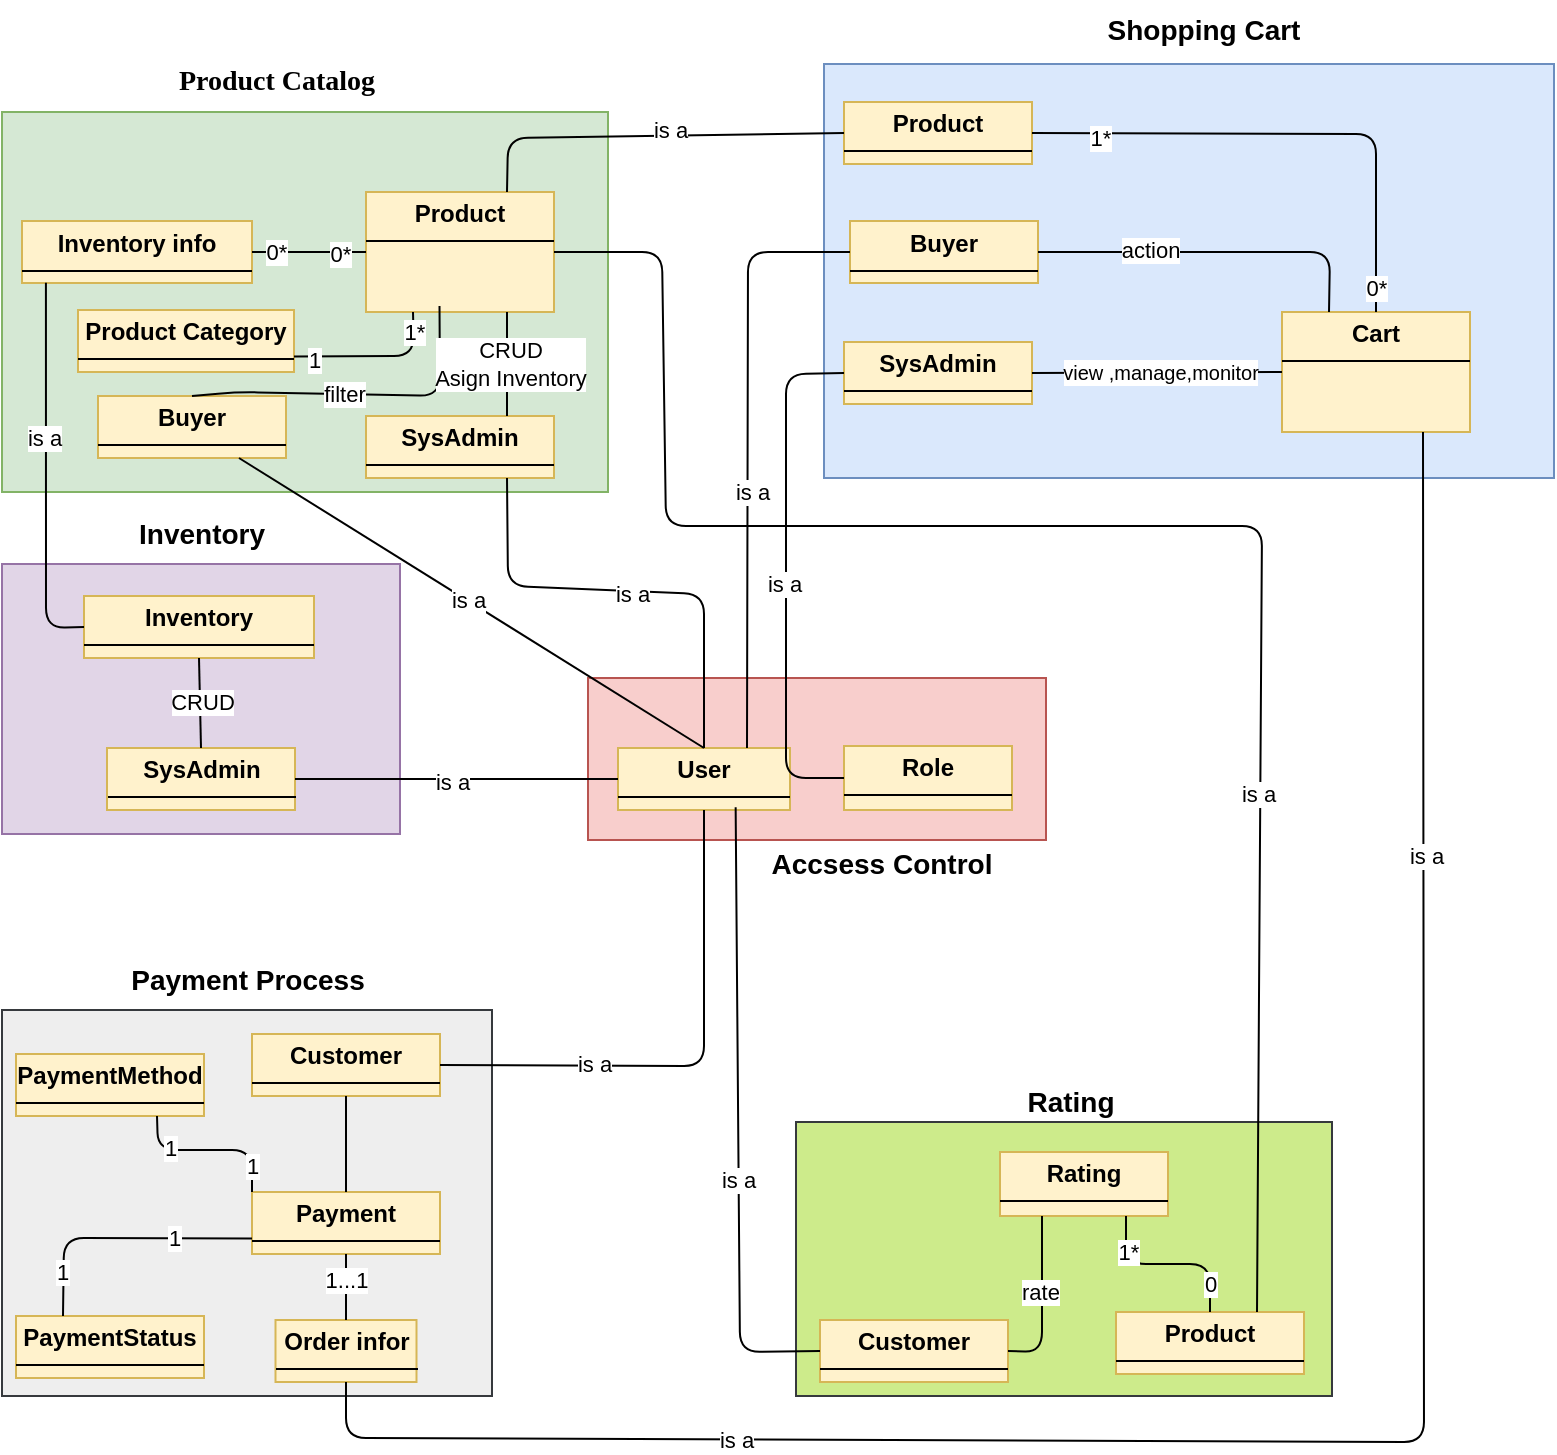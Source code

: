 <mxfile version="28.2.5">
  <diagram name="Trang-1" id="FinhoUhP1nFKES9kYcQB">
    <mxGraphModel dx="1489" dy="803" grid="0" gridSize="10" guides="1" tooltips="1" connect="1" arrows="1" fold="1" page="1" pageScale="1" pageWidth="827" pageHeight="1169" math="0" shadow="0">
      <root>
        <mxCell id="0" />
        <mxCell id="1" parent="0" />
        <mxCell id="9xiu-EvhAOUD5Uv4MfT2-1" value="" style="shape=partialRectangle;whiteSpace=wrap;html=1;bottom=0;right=0;fillColor=none;direction=south;" vertex="1" parent="1">
          <mxGeometry x="446" y="246" width="60" height="120" as="geometry" />
        </mxCell>
        <mxCell id="9xiu-EvhAOUD5Uv4MfT2-2" value="" style="rounded=0;whiteSpace=wrap;html=1;fillColor=#d5e8d4;strokeColor=#82b366;" vertex="1" parent="1">
          <mxGeometry x="300" y="236" width="303" height="190" as="geometry" />
        </mxCell>
        <mxCell id="9xiu-EvhAOUD5Uv4MfT2-3" value="&lt;p style=&quot;margin: 4px 0px 0px; text-align: center;&quot;&gt;&lt;b style=&quot;&quot;&gt;Product&lt;/b&gt;&lt;/p&gt;&lt;hr size=&quot;1&quot; style=&quot;border-style:solid;&quot;&gt;&lt;p style=&quot;margin:0px;margin-left:8px;&quot;&gt;&lt;br&gt;&lt;/p&gt;" style="verticalAlign=top;align=left;overflow=fill;html=1;whiteSpace=wrap;fillColor=#fff2cc;strokeColor=#d6b656;" vertex="1" parent="1">
          <mxGeometry x="482" y="276" width="94" height="60" as="geometry" />
        </mxCell>
        <mxCell id="9xiu-EvhAOUD5Uv4MfT2-10" value="" style="rounded=0;whiteSpace=wrap;html=1;fillColor=#dae8fc;strokeColor=#6c8ebf;" vertex="1" parent="1">
          <mxGeometry x="711" y="212" width="365" height="207" as="geometry" />
        </mxCell>
        <mxCell id="9xiu-EvhAOUD5Uv4MfT2-11" value="&lt;span id=&quot;docs-internal-guid-caf21a8d-7fff-bb1c-4ec3-5bf2409af63d&quot;&gt;&lt;span style=&quot;font-family: &amp;quot;Times New Roman&amp;quot;, serif; background-color: transparent; font-variant-numeric: normal; font-variant-east-asian: normal; font-variant-alternates: normal; font-variant-position: normal; font-variant-emoji: normal; vertical-align: baseline; white-space-collapse: preserve;&quot;&gt;&lt;b style=&quot;&quot;&gt;&lt;font style=&quot;font-size: 14px;&quot;&gt;Product Catalog&lt;/font&gt;&lt;/b&gt;&lt;/span&gt;&lt;/span&gt;" style="text;html=1;align=center;verticalAlign=middle;whiteSpace=wrap;rounded=0;" vertex="1" parent="1">
          <mxGeometry x="376" y="206" width="123" height="30" as="geometry" />
        </mxCell>
        <mxCell id="9xiu-EvhAOUD5Uv4MfT2-12" value="&lt;b&gt;&lt;font style=&quot;font-size: 14px;&quot;&gt;Shopping Cart&lt;/font&gt;&lt;/b&gt;" style="text;html=1;align=center;verticalAlign=middle;whiteSpace=wrap;rounded=0;" vertex="1" parent="1">
          <mxGeometry x="799" y="180" width="204" height="30" as="geometry" />
        </mxCell>
        <mxCell id="9xiu-EvhAOUD5Uv4MfT2-13" value="&lt;p style=&quot;margin: 4px 0px 0px; text-align: center;&quot;&gt;&lt;b&gt;Cart&lt;/b&gt;&lt;/p&gt;&lt;hr size=&quot;1&quot; style=&quot;border-style:solid;&quot;&gt;&lt;p style=&quot;margin:0px;margin-left:8px;&quot;&gt;&lt;br&gt;&lt;/p&gt;" style="verticalAlign=top;align=left;overflow=fill;html=1;whiteSpace=wrap;fillColor=#fff2cc;strokeColor=#d6b656;" vertex="1" parent="1">
          <mxGeometry x="940" y="336" width="94" height="60" as="geometry" />
        </mxCell>
        <mxCell id="9xiu-EvhAOUD5Uv4MfT2-14" value="" style="rounded=0;whiteSpace=wrap;html=1;fillColor=#f8cecc;strokeColor=#b85450;" vertex="1" parent="1">
          <mxGeometry x="593" y="519" width="229" height="81" as="geometry" />
        </mxCell>
        <mxCell id="9xiu-EvhAOUD5Uv4MfT2-15" value="&lt;p style=&quot;margin: 4px 0px 0px; text-align: center;&quot;&gt;&lt;b&gt;Buyer&lt;/b&gt;&lt;/p&gt;&lt;hr size=&quot;1&quot; style=&quot;border-style:solid;&quot;&gt;&lt;p style=&quot;margin:0px;margin-left:8px;&quot;&gt;&lt;br&gt;&lt;/p&gt;" style="verticalAlign=top;align=left;overflow=fill;html=1;whiteSpace=wrap;fillColor=#fff2cc;strokeColor=#d6b656;" vertex="1" parent="1">
          <mxGeometry x="724" y="290.5" width="94" height="31" as="geometry" />
        </mxCell>
        <mxCell id="9xiu-EvhAOUD5Uv4MfT2-16" value="&lt;p style=&quot;margin: 4px 0px 0px; text-align: center;&quot;&gt;&lt;b&gt;Product&lt;/b&gt;&lt;/p&gt;&lt;hr size=&quot;1&quot; style=&quot;border-style:solid;&quot;&gt;&lt;p style=&quot;margin:0px;margin-left:8px;&quot;&gt;&lt;br&gt;&lt;/p&gt;" style="verticalAlign=top;align=left;overflow=fill;html=1;whiteSpace=wrap;fillColor=#fff2cc;strokeColor=#d6b656;" vertex="1" parent="1">
          <mxGeometry x="721" y="231" width="94" height="31" as="geometry" />
        </mxCell>
        <mxCell id="9xiu-EvhAOUD5Uv4MfT2-17" value="&lt;p style=&quot;margin: 4px 0px 0px; text-align: center;&quot;&gt;&lt;b&gt;User&lt;/b&gt;&lt;/p&gt;&lt;hr size=&quot;1&quot; style=&quot;border-style:solid;&quot;&gt;&lt;p style=&quot;margin:0px;margin-left:8px;&quot;&gt;&lt;br&gt;&lt;/p&gt;" style="verticalAlign=top;align=left;overflow=fill;html=1;whiteSpace=wrap;fillColor=#fff2cc;strokeColor=#d6b656;" vertex="1" parent="1">
          <mxGeometry x="608" y="554" width="86" height="31" as="geometry" />
        </mxCell>
        <mxCell id="9xiu-EvhAOUD5Uv4MfT2-18" value="" style="endArrow=none;html=1;rounded=1;exitX=0.75;exitY=0;exitDx=0;exitDy=0;curved=0;entryX=0;entryY=0.5;entryDx=0;entryDy=0;" edge="1" parent="1" source="9xiu-EvhAOUD5Uv4MfT2-17" target="9xiu-EvhAOUD5Uv4MfT2-15">
          <mxGeometry width="50" height="50" relative="1" as="geometry">
            <mxPoint x="668" y="485" as="sourcePoint" />
            <mxPoint x="718" y="435" as="targetPoint" />
            <Array as="points">
              <mxPoint x="673" y="306" />
            </Array>
          </mxGeometry>
        </mxCell>
        <mxCell id="9xiu-EvhAOUD5Uv4MfT2-19" value="is a" style="edgeLabel;html=1;align=center;verticalAlign=middle;resizable=0;points=[];" connectable="0" vertex="1" parent="9xiu-EvhAOUD5Uv4MfT2-18">
          <mxGeometry x="-0.141" y="-2" relative="1" as="geometry">
            <mxPoint as="offset" />
          </mxGeometry>
        </mxCell>
        <mxCell id="9xiu-EvhAOUD5Uv4MfT2-20" value="&lt;p style=&quot;margin: 4px 0px 0px; text-align: center;&quot;&gt;&lt;b&gt;Role&lt;/b&gt;&lt;/p&gt;&lt;hr size=&quot;1&quot; style=&quot;border-style:solid;&quot;&gt;&lt;p style=&quot;margin:0px;margin-left:8px;&quot;&gt;&lt;br&gt;&lt;/p&gt;" style="verticalAlign=top;align=left;overflow=fill;html=1;whiteSpace=wrap;fillColor=#fff2cc;strokeColor=#d6b656;" vertex="1" parent="1">
          <mxGeometry x="721" y="553" width="84" height="32" as="geometry" />
        </mxCell>
        <mxCell id="9xiu-EvhAOUD5Uv4MfT2-21" value="" style="endArrow=none;html=1;rounded=1;entryX=0.25;entryY=0;entryDx=0;entryDy=0;exitX=1;exitY=0.5;exitDx=0;exitDy=0;curved=0;" edge="1" parent="1" source="9xiu-EvhAOUD5Uv4MfT2-15" target="9xiu-EvhAOUD5Uv4MfT2-13">
          <mxGeometry width="50" height="50" relative="1" as="geometry">
            <mxPoint x="668" y="485" as="sourcePoint" />
            <mxPoint x="718" y="435" as="targetPoint" />
            <Array as="points">
              <mxPoint x="964" y="306" />
            </Array>
          </mxGeometry>
        </mxCell>
        <mxCell id="9xiu-EvhAOUD5Uv4MfT2-22" value="action" style="edgeLabel;html=1;align=center;verticalAlign=middle;resizable=0;points=[];" connectable="0" vertex="1" parent="9xiu-EvhAOUD5Uv4MfT2-21">
          <mxGeometry x="-0.366" y="1" relative="1" as="geometry">
            <mxPoint as="offset" />
          </mxGeometry>
        </mxCell>
        <mxCell id="9xiu-EvhAOUD5Uv4MfT2-23" value="&lt;p style=&quot;margin: 4px 0px 0px; text-align: center;&quot;&gt;&lt;b&gt;SysAdmin&lt;/b&gt;&lt;/p&gt;&lt;hr size=&quot;1&quot; style=&quot;border-style:solid;&quot;&gt;&lt;p style=&quot;margin:0px;margin-left:8px;&quot;&gt;&lt;br&gt;&lt;/p&gt;" style="verticalAlign=top;align=left;overflow=fill;html=1;whiteSpace=wrap;fillColor=#fff2cc;strokeColor=#d6b656;" vertex="1" parent="1">
          <mxGeometry x="721" y="351" width="94" height="31" as="geometry" />
        </mxCell>
        <mxCell id="9xiu-EvhAOUD5Uv4MfT2-24" value="" style="endArrow=none;html=1;rounded=1;entryX=0;entryY=0.5;entryDx=0;entryDy=0;curved=0;" edge="1" parent="1" source="9xiu-EvhAOUD5Uv4MfT2-20" target="9xiu-EvhAOUD5Uv4MfT2-23">
          <mxGeometry width="50" height="50" relative="1" as="geometry">
            <mxPoint x="727" y="492" as="sourcePoint" />
            <mxPoint x="718" y="435" as="targetPoint" />
            <Array as="points">
              <mxPoint x="692" y="569" />
              <mxPoint x="692" y="367" />
            </Array>
          </mxGeometry>
        </mxCell>
        <mxCell id="9xiu-EvhAOUD5Uv4MfT2-25" value="is a" style="edgeLabel;html=1;align=center;verticalAlign=middle;resizable=0;points=[];" connectable="0" vertex="1" parent="9xiu-EvhAOUD5Uv4MfT2-24">
          <mxGeometry x="-0.029" y="1" relative="1" as="geometry">
            <mxPoint as="offset" />
          </mxGeometry>
        </mxCell>
        <mxCell id="9xiu-EvhAOUD5Uv4MfT2-26" value="" style="endArrow=none;html=1;rounded=1;exitX=0.75;exitY=0;exitDx=0;exitDy=0;entryX=0;entryY=0.5;entryDx=0;entryDy=0;curved=0;" edge="1" parent="1" source="9xiu-EvhAOUD5Uv4MfT2-3" target="9xiu-EvhAOUD5Uv4MfT2-16">
          <mxGeometry width="50" height="50" relative="1" as="geometry">
            <mxPoint x="602" y="264.5" as="sourcePoint" />
            <mxPoint x="652" y="214.5" as="targetPoint" />
            <Array as="points">
              <mxPoint x="553" y="249" />
            </Array>
          </mxGeometry>
        </mxCell>
        <mxCell id="9xiu-EvhAOUD5Uv4MfT2-27" value="is a" style="edgeLabel;html=1;align=center;verticalAlign=middle;resizable=0;points=[];" connectable="0" vertex="1" parent="9xiu-EvhAOUD5Uv4MfT2-26">
          <mxGeometry x="0.102" y="3" relative="1" as="geometry">
            <mxPoint as="offset" />
          </mxGeometry>
        </mxCell>
        <mxCell id="9xiu-EvhAOUD5Uv4MfT2-29" value="" style="rounded=0;whiteSpace=wrap;html=1;fillColor=#e1d5e7;strokeColor=#9673a6;" vertex="1" parent="1">
          <mxGeometry x="300" y="462" width="199" height="135" as="geometry" />
        </mxCell>
        <mxCell id="9xiu-EvhAOUD5Uv4MfT2-30" value="&lt;font style=&quot;font-size: 14px;&quot;&gt;&lt;b&gt;Inventory&lt;/b&gt;&lt;/font&gt;" style="text;html=1;align=center;verticalAlign=middle;whiteSpace=wrap;rounded=0;" vertex="1" parent="1">
          <mxGeometry x="369.5" y="432" width="60" height="30" as="geometry" />
        </mxCell>
        <mxCell id="9xiu-EvhAOUD5Uv4MfT2-31" value="&lt;p style=&quot;margin: 4px 0px 0px; text-align: center;&quot;&gt;&lt;b&gt;SysAdmin&lt;/b&gt;&lt;/p&gt;&lt;hr size=&quot;1&quot; style=&quot;border-style:solid;&quot;&gt;&lt;p style=&quot;margin:0px;margin-left:8px;&quot;&gt;&lt;br&gt;&lt;/p&gt;" style="verticalAlign=top;align=left;overflow=fill;html=1;whiteSpace=wrap;fillColor=#fff2cc;strokeColor=#d6b656;" vertex="1" parent="1">
          <mxGeometry x="352.5" y="554" width="94" height="31" as="geometry" />
        </mxCell>
        <mxCell id="9xiu-EvhAOUD5Uv4MfT2-32" value="&lt;p style=&quot;margin: 4px 0px 0px; text-align: center;&quot;&gt;&lt;b&gt;Inventory&lt;/b&gt;&lt;/p&gt;&lt;hr size=&quot;1&quot; style=&quot;border-style:solid;&quot;&gt;&lt;p style=&quot;margin:0px;margin-left:8px;&quot;&gt;&lt;br&gt;&lt;/p&gt;" style="verticalAlign=top;align=left;overflow=fill;html=1;whiteSpace=wrap;fillColor=#fff2cc;strokeColor=#d6b656;" vertex="1" parent="1">
          <mxGeometry x="341" y="478" width="115" height="31" as="geometry" />
        </mxCell>
        <mxCell id="9xiu-EvhAOUD5Uv4MfT2-39" value="" style="endArrow=none;html=1;rounded=0;entryX=0;entryY=0.5;entryDx=0;entryDy=0;exitX=1;exitY=0.5;exitDx=0;exitDy=0;" edge="1" parent="1" source="9xiu-EvhAOUD5Uv4MfT2-23" target="9xiu-EvhAOUD5Uv4MfT2-13">
          <mxGeometry width="50" height="50" relative="1" as="geometry">
            <mxPoint x="668" y="496" as="sourcePoint" />
            <mxPoint x="718" y="446" as="targetPoint" />
          </mxGeometry>
        </mxCell>
        <mxCell id="9xiu-EvhAOUD5Uv4MfT2-40" value="&lt;span style=&quot;font-size: 10px;&quot;&gt;view ,manage,monitor&lt;/span&gt;" style="edgeLabel;html=1;align=center;verticalAlign=middle;resizable=0;points=[];" connectable="0" vertex="1" parent="9xiu-EvhAOUD5Uv4MfT2-39">
          <mxGeometry x="0.014" relative="1" as="geometry">
            <mxPoint as="offset" />
          </mxGeometry>
        </mxCell>
        <mxCell id="9xiu-EvhAOUD5Uv4MfT2-41" value="" style="endArrow=none;html=1;rounded=0;entryX=0.5;entryY=1;entryDx=0;entryDy=0;exitX=0.5;exitY=0;exitDx=0;exitDy=0;" edge="1" parent="1" source="9xiu-EvhAOUD5Uv4MfT2-31" target="9xiu-EvhAOUD5Uv4MfT2-32">
          <mxGeometry width="50" height="50" relative="1" as="geometry">
            <mxPoint x="668" y="496" as="sourcePoint" />
            <mxPoint x="718" y="446" as="targetPoint" />
          </mxGeometry>
        </mxCell>
        <mxCell id="9xiu-EvhAOUD5Uv4MfT2-42" value="CRUD" style="edgeLabel;html=1;align=center;verticalAlign=middle;resizable=0;points=[];" connectable="0" vertex="1" parent="9xiu-EvhAOUD5Uv4MfT2-41">
          <mxGeometry x="0.021" y="-1" relative="1" as="geometry">
            <mxPoint as="offset" />
          </mxGeometry>
        </mxCell>
        <mxCell id="9xiu-EvhAOUD5Uv4MfT2-43" value="&lt;p style=&quot;margin: 4px 0px 0px; text-align: center;&quot;&gt;&lt;b&gt;Inventory info&lt;/b&gt;&lt;/p&gt;&lt;hr size=&quot;1&quot; style=&quot;border-style:solid;&quot;&gt;&lt;p style=&quot;margin:0px;margin-left:8px;&quot;&gt;&lt;br&gt;&lt;/p&gt;" style="verticalAlign=top;align=left;overflow=fill;html=1;whiteSpace=wrap;fillColor=#fff2cc;strokeColor=#d6b656;" vertex="1" parent="1">
          <mxGeometry x="310" y="290.5" width="115" height="31" as="geometry" />
        </mxCell>
        <mxCell id="9xiu-EvhAOUD5Uv4MfT2-44" value="" style="endArrow=none;html=1;rounded=1;entryX=0.104;entryY=0.994;entryDx=0;entryDy=0;entryPerimeter=0;exitX=0;exitY=0.5;exitDx=0;exitDy=0;curved=0;" edge="1" parent="1" source="9xiu-EvhAOUD5Uv4MfT2-32" target="9xiu-EvhAOUD5Uv4MfT2-43">
          <mxGeometry width="50" height="50" relative="1" as="geometry">
            <mxPoint x="668" y="496" as="sourcePoint" />
            <mxPoint x="718" y="446" as="targetPoint" />
            <Array as="points">
              <mxPoint x="322" y="494" />
            </Array>
          </mxGeometry>
        </mxCell>
        <mxCell id="9xiu-EvhAOUD5Uv4MfT2-45" value="is a" style="edgeLabel;html=1;align=center;verticalAlign=middle;resizable=0;points=[];" connectable="0" vertex="1" parent="9xiu-EvhAOUD5Uv4MfT2-44">
          <mxGeometry x="0.19" y="1" relative="1" as="geometry">
            <mxPoint as="offset" />
          </mxGeometry>
        </mxCell>
        <mxCell id="9xiu-EvhAOUD5Uv4MfT2-49" value="" style="endArrow=none;html=1;rounded=0;entryX=1;entryY=0.5;entryDx=0;entryDy=0;" edge="1" parent="1" source="9xiu-EvhAOUD5Uv4MfT2-17" target="9xiu-EvhAOUD5Uv4MfT2-31">
          <mxGeometry width="50" height="50" relative="1" as="geometry">
            <mxPoint x="668" y="496" as="sourcePoint" />
            <mxPoint x="718" y="446" as="targetPoint" />
          </mxGeometry>
        </mxCell>
        <mxCell id="9xiu-EvhAOUD5Uv4MfT2-50" value="is a" style="edgeLabel;html=1;align=center;verticalAlign=middle;resizable=0;points=[];" connectable="0" vertex="1" parent="9xiu-EvhAOUD5Uv4MfT2-49">
          <mxGeometry x="0.035" y="1" relative="1" as="geometry">
            <mxPoint as="offset" />
          </mxGeometry>
        </mxCell>
        <mxCell id="9xiu-EvhAOUD5Uv4MfT2-51" value="" style="rounded=0;whiteSpace=wrap;html=1;fillColor=#eeeeee;strokeColor=#36393d;" vertex="1" parent="1">
          <mxGeometry x="300" y="685" width="245" height="193" as="geometry" />
        </mxCell>
        <mxCell id="9xiu-EvhAOUD5Uv4MfT2-52" value="&lt;font style=&quot;font-size: 14px;&quot;&gt;&lt;b&gt;Payment Process&lt;/b&gt;&lt;/font&gt;" style="text;html=1;align=center;verticalAlign=middle;whiteSpace=wrap;rounded=0;" vertex="1" parent="1">
          <mxGeometry x="352.5" y="655" width="140" height="30" as="geometry" />
        </mxCell>
        <mxCell id="9xiu-EvhAOUD5Uv4MfT2-53" value="&lt;p style=&quot;margin: 4px 0px 0px; text-align: center;&quot;&gt;&lt;b&gt;PaymentStatus&lt;/b&gt;&lt;/p&gt;&lt;hr size=&quot;1&quot; style=&quot;border-style:solid;&quot;&gt;&lt;p style=&quot;margin:0px;margin-left:8px;&quot;&gt;&lt;br&gt;&lt;/p&gt;" style="verticalAlign=top;align=left;overflow=fill;html=1;whiteSpace=wrap;fillColor=#fff2cc;strokeColor=#d6b656;" vertex="1" parent="1">
          <mxGeometry x="307" y="838" width="94" height="31" as="geometry" />
        </mxCell>
        <mxCell id="9xiu-EvhAOUD5Uv4MfT2-54" value="&lt;p style=&quot;margin: 4px 0px 0px; text-align: center;&quot;&gt;&lt;b&gt;Order infor&lt;/b&gt;&lt;/p&gt;&lt;hr size=&quot;1&quot; style=&quot;border-style:solid;&quot;&gt;&lt;p style=&quot;margin:0px;margin-left:8px;&quot;&gt;&lt;br&gt;&lt;/p&gt;" style="verticalAlign=top;align=left;overflow=fill;html=1;whiteSpace=wrap;fillColor=#fff2cc;strokeColor=#d6b656;" vertex="1" parent="1">
          <mxGeometry x="436.75" y="840" width="70.5" height="31" as="geometry" />
        </mxCell>
        <mxCell id="9xiu-EvhAOUD5Uv4MfT2-55" value="" style="rounded=0;whiteSpace=wrap;html=1;fillColor=#cdeb8b;strokeColor=#36393d;" vertex="1" parent="1">
          <mxGeometry x="697" y="741" width="268" height="137" as="geometry" />
        </mxCell>
        <mxCell id="9xiu-EvhAOUD5Uv4MfT2-56" value="&lt;font style=&quot;font-size: 14px;&quot;&gt;&lt;b&gt;Accsess Control&lt;/b&gt;&lt;/font&gt;" style="text;html=1;align=center;verticalAlign=middle;whiteSpace=wrap;rounded=0;" vertex="1" parent="1">
          <mxGeometry x="681" y="597" width="118" height="30" as="geometry" />
        </mxCell>
        <mxCell id="9xiu-EvhAOUD5Uv4MfT2-57" value="&lt;p style=&quot;margin: 4px 0px 0px; text-align: center;&quot;&gt;&lt;b&gt;Customer&lt;/b&gt;&lt;/p&gt;&lt;hr size=&quot;1&quot; style=&quot;border-style:solid;&quot;&gt;&lt;p style=&quot;margin:0px;margin-left:8px;&quot;&gt;&lt;br&gt;&lt;/p&gt;" style="verticalAlign=top;align=left;overflow=fill;html=1;whiteSpace=wrap;fillColor=#fff2cc;strokeColor=#d6b656;" vertex="1" parent="1">
          <mxGeometry x="425" y="697" width="94" height="31" as="geometry" />
        </mxCell>
        <mxCell id="9xiu-EvhAOUD5Uv4MfT2-58" value="&lt;p style=&quot;margin: 4px 0px 0px; text-align: center;&quot;&gt;&lt;b&gt;PaymentMethod&lt;/b&gt;&lt;/p&gt;&lt;hr size=&quot;1&quot; style=&quot;border-style:solid;&quot;&gt;&lt;p style=&quot;margin:0px;margin-left:8px;&quot;&gt;&lt;br&gt;&lt;/p&gt;" style="verticalAlign=top;align=left;overflow=fill;html=1;whiteSpace=wrap;fillColor=#fff2cc;strokeColor=#d6b656;" vertex="1" parent="1">
          <mxGeometry x="307" y="707" width="94" height="31" as="geometry" />
        </mxCell>
        <mxCell id="9xiu-EvhAOUD5Uv4MfT2-59" value="&lt;p style=&quot;margin: 4px 0px 0px; text-align: center;&quot;&gt;&lt;b&gt;Payment&lt;/b&gt;&lt;/p&gt;&lt;hr size=&quot;1&quot; style=&quot;border-style:solid;&quot;&gt;&lt;p style=&quot;margin:0px;margin-left:8px;&quot;&gt;&lt;br&gt;&lt;/p&gt;" style="verticalAlign=top;align=left;overflow=fill;html=1;whiteSpace=wrap;fillColor=#fff2cc;strokeColor=#d6b656;" vertex="1" parent="1">
          <mxGeometry x="425" y="776" width="94" height="31" as="geometry" />
        </mxCell>
        <mxCell id="9xiu-EvhAOUD5Uv4MfT2-60" value="" style="endArrow=none;html=1;rounded=0;entryX=0.5;entryY=1;entryDx=0;entryDy=0;exitX=0.5;exitY=0;exitDx=0;exitDy=0;" edge="1" parent="1" source="9xiu-EvhAOUD5Uv4MfT2-59" target="9xiu-EvhAOUD5Uv4MfT2-57">
          <mxGeometry width="50" height="50" relative="1" as="geometry">
            <mxPoint x="629" y="723" as="sourcePoint" />
            <mxPoint x="679" y="673" as="targetPoint" />
          </mxGeometry>
        </mxCell>
        <mxCell id="9xiu-EvhAOUD5Uv4MfT2-61" value="" style="endArrow=none;html=1;rounded=1;entryX=0;entryY=0.75;entryDx=0;entryDy=0;exitX=0.25;exitY=0;exitDx=0;exitDy=0;curved=0;" edge="1" parent="1" source="9xiu-EvhAOUD5Uv4MfT2-53" target="9xiu-EvhAOUD5Uv4MfT2-59">
          <mxGeometry width="50" height="50" relative="1" as="geometry">
            <mxPoint x="313" y="851" as="sourcePoint" />
            <mxPoint x="380" y="776" as="targetPoint" />
            <Array as="points">
              <mxPoint x="331" y="799" />
            </Array>
          </mxGeometry>
        </mxCell>
        <mxCell id="9xiu-EvhAOUD5Uv4MfT2-62" value="1" style="edgeLabel;html=1;align=center;verticalAlign=middle;resizable=0;points=[];" connectable="0" vertex="1" parent="9xiu-EvhAOUD5Uv4MfT2-61">
          <mxGeometry x="0.405" relative="1" as="geometry">
            <mxPoint as="offset" />
          </mxGeometry>
        </mxCell>
        <mxCell id="9xiu-EvhAOUD5Uv4MfT2-63" value="1" style="edgeLabel;html=1;align=center;verticalAlign=middle;resizable=0;points=[];" connectable="0" vertex="1" parent="9xiu-EvhAOUD5Uv4MfT2-61">
          <mxGeometry x="-0.669" y="1" relative="1" as="geometry">
            <mxPoint as="offset" />
          </mxGeometry>
        </mxCell>
        <mxCell id="9xiu-EvhAOUD5Uv4MfT2-64" value="" style="endArrow=none;html=1;rounded=1;entryX=0;entryY=0;entryDx=0;entryDy=0;exitX=0.75;exitY=1;exitDx=0;exitDy=0;curved=0;" edge="1" parent="1" source="9xiu-EvhAOUD5Uv4MfT2-58" target="9xiu-EvhAOUD5Uv4MfT2-59">
          <mxGeometry width="50" height="50" relative="1" as="geometry">
            <mxPoint x="668" y="637" as="sourcePoint" />
            <mxPoint x="718" y="587" as="targetPoint" />
            <Array as="points">
              <mxPoint x="378" y="755" />
              <mxPoint x="425" y="755" />
            </Array>
          </mxGeometry>
        </mxCell>
        <mxCell id="9xiu-EvhAOUD5Uv4MfT2-65" value="1" style="edgeLabel;html=1;align=center;verticalAlign=middle;resizable=0;points=[];" connectable="0" vertex="1" parent="9xiu-EvhAOUD5Uv4MfT2-64">
          <mxGeometry x="-0.473" y="1" relative="1" as="geometry">
            <mxPoint as="offset" />
          </mxGeometry>
        </mxCell>
        <mxCell id="9xiu-EvhAOUD5Uv4MfT2-66" value="1" style="edgeLabel;html=1;align=center;verticalAlign=middle;resizable=0;points=[];" connectable="0" vertex="1" parent="9xiu-EvhAOUD5Uv4MfT2-64">
          <mxGeometry x="0.694" relative="1" as="geometry">
            <mxPoint as="offset" />
          </mxGeometry>
        </mxCell>
        <mxCell id="9xiu-EvhAOUD5Uv4MfT2-67" value="" style="endArrow=none;html=1;rounded=0;entryX=0.5;entryY=0;entryDx=0;entryDy=0;exitX=0.5;exitY=1;exitDx=0;exitDy=0;" edge="1" parent="1" source="9xiu-EvhAOUD5Uv4MfT2-59" target="9xiu-EvhAOUD5Uv4MfT2-54">
          <mxGeometry width="50" height="50" relative="1" as="geometry">
            <mxPoint x="668" y="637" as="sourcePoint" />
            <mxPoint x="718" y="587" as="targetPoint" />
          </mxGeometry>
        </mxCell>
        <mxCell id="9xiu-EvhAOUD5Uv4MfT2-68" value="1...1" style="edgeLabel;html=1;align=center;verticalAlign=middle;resizable=0;points=[];" connectable="0" vertex="1" parent="9xiu-EvhAOUD5Uv4MfT2-67">
          <mxGeometry x="-0.212" relative="1" as="geometry">
            <mxPoint as="offset" />
          </mxGeometry>
        </mxCell>
        <mxCell id="9xiu-EvhAOUD5Uv4MfT2-69" value="" style="endArrow=none;html=1;rounded=1;entryX=0.5;entryY=1;entryDx=0;entryDy=0;exitX=1;exitY=0.5;exitDx=0;exitDy=0;curved=0;" edge="1" parent="1" source="9xiu-EvhAOUD5Uv4MfT2-57" target="9xiu-EvhAOUD5Uv4MfT2-17">
          <mxGeometry width="50" height="50" relative="1" as="geometry">
            <mxPoint x="668" y="637" as="sourcePoint" />
            <mxPoint x="718" y="587" as="targetPoint" />
            <Array as="points">
              <mxPoint x="651" y="713" />
            </Array>
          </mxGeometry>
        </mxCell>
        <mxCell id="9xiu-EvhAOUD5Uv4MfT2-70" value="is a" style="edgeLabel;html=1;align=center;verticalAlign=middle;resizable=0;points=[];" connectable="0" vertex="1" parent="9xiu-EvhAOUD5Uv4MfT2-69">
          <mxGeometry x="-0.412" y="1" relative="1" as="geometry">
            <mxPoint as="offset" />
          </mxGeometry>
        </mxCell>
        <mxCell id="9xiu-EvhAOUD5Uv4MfT2-71" value="&lt;span style=&quot;font-size: 14px;&quot;&gt;&lt;b&gt;Rating&lt;/b&gt;&lt;/span&gt;" style="text;html=1;align=center;verticalAlign=middle;whiteSpace=wrap;rounded=0;" vertex="1" parent="1">
          <mxGeometry x="727" y="716" width="215" height="30" as="geometry" />
        </mxCell>
        <mxCell id="9xiu-EvhAOUD5Uv4MfT2-72" value="" style="endArrow=none;html=1;rounded=1;entryX=0.5;entryY=1;entryDx=0;entryDy=0;exitX=0.75;exitY=1;exitDx=0;exitDy=0;curved=0;" edge="1" parent="1" source="9xiu-EvhAOUD5Uv4MfT2-13" target="9xiu-EvhAOUD5Uv4MfT2-54">
          <mxGeometry width="50" height="50" relative="1" as="geometry">
            <mxPoint x="562" y="932" as="sourcePoint" />
            <mxPoint x="612" y="882" as="targetPoint" />
            <Array as="points">
              <mxPoint x="1011" y="901" />
              <mxPoint x="472" y="899" />
            </Array>
          </mxGeometry>
        </mxCell>
        <mxCell id="9xiu-EvhAOUD5Uv4MfT2-73" value="is a" style="edgeLabel;html=1;align=center;verticalAlign=middle;resizable=0;points=[];" connectable="0" vertex="1" parent="9xiu-EvhAOUD5Uv4MfT2-72">
          <mxGeometry x="-0.605" y="1" relative="1" as="geometry">
            <mxPoint as="offset" />
          </mxGeometry>
        </mxCell>
        <mxCell id="9xiu-EvhAOUD5Uv4MfT2-74" value="is a" style="edgeLabel;html=1;align=center;verticalAlign=middle;resizable=0;points=[];" connectable="0" vertex="1" parent="9xiu-EvhAOUD5Uv4MfT2-72">
          <mxGeometry x="0.585" relative="1" as="geometry">
            <mxPoint as="offset" />
          </mxGeometry>
        </mxCell>
        <mxCell id="9xiu-EvhAOUD5Uv4MfT2-75" value="&lt;p style=&quot;margin: 4px 0px 0px; text-align: center;&quot;&gt;&lt;b&gt;Rating&lt;/b&gt;&lt;/p&gt;&lt;hr size=&quot;1&quot; style=&quot;border-style:solid;&quot;&gt;&lt;p style=&quot;margin:0px;margin-left:8px;&quot;&gt;&lt;br&gt;&lt;/p&gt;" style="verticalAlign=top;align=left;overflow=fill;html=1;whiteSpace=wrap;fillColor=#fff2cc;strokeColor=#d6b656;" vertex="1" parent="1">
          <mxGeometry x="799" y="756" width="84" height="32" as="geometry" />
        </mxCell>
        <mxCell id="9xiu-EvhAOUD5Uv4MfT2-76" value="&lt;p style=&quot;margin: 4px 0px 0px; text-align: center;&quot;&gt;&lt;b&gt;Customer&lt;/b&gt;&lt;/p&gt;&lt;hr size=&quot;1&quot; style=&quot;border-style:solid;&quot;&gt;&lt;p style=&quot;margin:0px;margin-left:8px;&quot;&gt;&lt;br&gt;&lt;/p&gt;" style="verticalAlign=top;align=left;overflow=fill;html=1;whiteSpace=wrap;fillColor=#fff2cc;strokeColor=#d6b656;" vertex="1" parent="1">
          <mxGeometry x="709" y="840" width="94" height="31" as="geometry" />
        </mxCell>
        <mxCell id="9xiu-EvhAOUD5Uv4MfT2-77" value="&lt;p style=&quot;margin: 4px 0px 0px; text-align: center;&quot;&gt;&lt;b&gt;Product&lt;/b&gt;&lt;/p&gt;&lt;hr size=&quot;1&quot; style=&quot;border-style:solid;&quot;&gt;&lt;p style=&quot;margin:0px;margin-left:8px;&quot;&gt;&lt;br&gt;&lt;/p&gt;" style="verticalAlign=top;align=left;overflow=fill;html=1;whiteSpace=wrap;fillColor=#fff2cc;strokeColor=#d6b656;" vertex="1" parent="1">
          <mxGeometry x="857" y="836" width="94" height="31" as="geometry" />
        </mxCell>
        <mxCell id="9xiu-EvhAOUD5Uv4MfT2-78" value="" style="endArrow=none;html=1;rounded=1;entryX=0.25;entryY=1;entryDx=0;entryDy=0;exitX=1;exitY=0.5;exitDx=0;exitDy=0;curved=0;" edge="1" parent="1" source="9xiu-EvhAOUD5Uv4MfT2-76" target="9xiu-EvhAOUD5Uv4MfT2-75">
          <mxGeometry width="50" height="50" relative="1" as="geometry">
            <mxPoint x="668" y="836" as="sourcePoint" />
            <mxPoint x="718" y="786" as="targetPoint" />
            <Array as="points">
              <mxPoint x="820" y="856" />
            </Array>
          </mxGeometry>
        </mxCell>
        <mxCell id="9xiu-EvhAOUD5Uv4MfT2-79" value="rate" style="edgeLabel;html=1;align=center;verticalAlign=middle;resizable=0;points=[];" connectable="0" vertex="1" parent="9xiu-EvhAOUD5Uv4MfT2-78">
          <mxGeometry x="0.106" y="1" relative="1" as="geometry">
            <mxPoint as="offset" />
          </mxGeometry>
        </mxCell>
        <mxCell id="9xiu-EvhAOUD5Uv4MfT2-80" value="" style="endArrow=none;html=1;rounded=1;entryX=0.5;entryY=0;entryDx=0;entryDy=0;exitX=0.75;exitY=1;exitDx=0;exitDy=0;curved=0;" edge="1" parent="1" source="9xiu-EvhAOUD5Uv4MfT2-75" target="9xiu-EvhAOUD5Uv4MfT2-77">
          <mxGeometry width="50" height="50" relative="1" as="geometry">
            <mxPoint x="668" y="836" as="sourcePoint" />
            <mxPoint x="718" y="786" as="targetPoint" />
            <Array as="points">
              <mxPoint x="862" y="812" />
              <mxPoint x="904" y="812" />
            </Array>
          </mxGeometry>
        </mxCell>
        <mxCell id="9xiu-EvhAOUD5Uv4MfT2-81" value="1*" style="edgeLabel;html=1;align=center;verticalAlign=middle;resizable=0;points=[];" connectable="0" vertex="1" parent="9xiu-EvhAOUD5Uv4MfT2-80">
          <mxGeometry x="-0.6" y="1" relative="1" as="geometry">
            <mxPoint as="offset" />
          </mxGeometry>
        </mxCell>
        <mxCell id="9xiu-EvhAOUD5Uv4MfT2-82" value="0" style="edgeLabel;html=1;align=center;verticalAlign=middle;resizable=0;points=[];" connectable="0" vertex="1" parent="9xiu-EvhAOUD5Uv4MfT2-80">
          <mxGeometry x="0.689" relative="1" as="geometry">
            <mxPoint as="offset" />
          </mxGeometry>
        </mxCell>
        <mxCell id="9xiu-EvhAOUD5Uv4MfT2-83" value="" style="endArrow=none;html=1;rounded=1;entryX=0.684;entryY=0.955;entryDx=0;entryDy=0;entryPerimeter=0;exitX=0;exitY=0.5;exitDx=0;exitDy=0;curved=0;" edge="1" parent="1" source="9xiu-EvhAOUD5Uv4MfT2-76" target="9xiu-EvhAOUD5Uv4MfT2-17">
          <mxGeometry width="50" height="50" relative="1" as="geometry">
            <mxPoint x="668" y="836" as="sourcePoint" />
            <mxPoint x="718" y="786" as="targetPoint" />
            <Array as="points">
              <mxPoint x="669" y="856" />
            </Array>
          </mxGeometry>
        </mxCell>
        <mxCell id="9xiu-EvhAOUD5Uv4MfT2-84" value="is a" style="edgeLabel;html=1;align=center;verticalAlign=middle;resizable=0;points=[];" connectable="0" vertex="1" parent="9xiu-EvhAOUD5Uv4MfT2-83">
          <mxGeometry x="-0.193" y="1" relative="1" as="geometry">
            <mxPoint as="offset" />
          </mxGeometry>
        </mxCell>
        <mxCell id="9xiu-EvhAOUD5Uv4MfT2-85" value="" style="endArrow=none;html=1;rounded=1;exitX=1;exitY=0.5;exitDx=0;exitDy=0;entryX=0.75;entryY=0;entryDx=0;entryDy=0;curved=0;" edge="1" parent="1" source="9xiu-EvhAOUD5Uv4MfT2-3" target="9xiu-EvhAOUD5Uv4MfT2-77">
          <mxGeometry width="50" height="50" relative="1" as="geometry">
            <mxPoint x="610" y="458" as="sourcePoint" />
            <mxPoint x="994" y="438" as="targetPoint" />
            <Array as="points">
              <mxPoint x="630" y="306" />
              <mxPoint x="632" y="443" />
              <mxPoint x="930" y="443" />
            </Array>
          </mxGeometry>
        </mxCell>
        <mxCell id="9xiu-EvhAOUD5Uv4MfT2-86" value="is a" style="edgeLabel;html=1;align=center;verticalAlign=middle;resizable=0;points=[];" connectable="0" vertex="1" parent="9xiu-EvhAOUD5Uv4MfT2-85">
          <mxGeometry x="0.412" y="-1" relative="1" as="geometry">
            <mxPoint as="offset" />
          </mxGeometry>
        </mxCell>
        <mxCell id="9xiu-EvhAOUD5Uv4MfT2-87" value="&lt;p style=&quot;margin: 4px 0px 0px; text-align: center;&quot;&gt;&lt;b&gt;Product Category&lt;/b&gt;&lt;/p&gt;&lt;hr size=&quot;1&quot; style=&quot;border-style:solid;&quot;&gt;&lt;p style=&quot;margin:0px;margin-left:8px;&quot;&gt;&lt;br&gt;&lt;/p&gt;" style="verticalAlign=top;align=left;overflow=fill;html=1;whiteSpace=wrap;fillColor=#fff2cc;strokeColor=#d6b656;" vertex="1" parent="1">
          <mxGeometry x="338" y="335" width="108" height="31" as="geometry" />
        </mxCell>
        <mxCell id="9xiu-EvhAOUD5Uv4MfT2-88" value="" style="endArrow=none;html=1;rounded=1;entryX=0.25;entryY=1;entryDx=0;entryDy=0;exitX=1;exitY=0.75;exitDx=0;exitDy=0;curved=0;" edge="1" parent="1" source="9xiu-EvhAOUD5Uv4MfT2-87" target="9xiu-EvhAOUD5Uv4MfT2-3">
          <mxGeometry width="50" height="50" relative="1" as="geometry">
            <mxPoint x="668" y="236" as="sourcePoint" />
            <mxPoint x="718" y="186" as="targetPoint" />
            <Array as="points">
              <mxPoint x="506" y="358" />
            </Array>
          </mxGeometry>
        </mxCell>
        <mxCell id="9xiu-EvhAOUD5Uv4MfT2-89" value="1*" style="edgeLabel;html=1;align=center;verticalAlign=middle;resizable=0;points=[];" connectable="0" vertex="1" parent="9xiu-EvhAOUD5Uv4MfT2-88">
          <mxGeometry x="0.76" relative="1" as="geometry">
            <mxPoint as="offset" />
          </mxGeometry>
        </mxCell>
        <mxCell id="9xiu-EvhAOUD5Uv4MfT2-90" value="1" style="edgeLabel;html=1;align=center;verticalAlign=middle;resizable=0;points=[];" connectable="0" vertex="1" parent="9xiu-EvhAOUD5Uv4MfT2-88">
          <mxGeometry x="-0.756" y="-2" relative="1" as="geometry">
            <mxPoint as="offset" />
          </mxGeometry>
        </mxCell>
        <mxCell id="9xiu-EvhAOUD5Uv4MfT2-95" value="" style="endArrow=none;html=1;rounded=0;entryX=0;entryY=0.5;entryDx=0;entryDy=0;" edge="1" parent="1" source="9xiu-EvhAOUD5Uv4MfT2-43" target="9xiu-EvhAOUD5Uv4MfT2-3">
          <mxGeometry width="50" height="50" relative="1" as="geometry">
            <mxPoint x="632" y="418" as="sourcePoint" />
            <mxPoint x="682" y="368" as="targetPoint" />
          </mxGeometry>
        </mxCell>
        <mxCell id="9xiu-EvhAOUD5Uv4MfT2-100" value="0*" style="edgeLabel;html=1;align=center;verticalAlign=middle;resizable=0;points=[];" vertex="1" connectable="0" parent="9xiu-EvhAOUD5Uv4MfT2-95">
          <mxGeometry x="-0.6" relative="1" as="geometry">
            <mxPoint as="offset" />
          </mxGeometry>
        </mxCell>
        <mxCell id="9xiu-EvhAOUD5Uv4MfT2-101" value="0*" style="edgeLabel;html=1;align=center;verticalAlign=middle;resizable=0;points=[];" vertex="1" connectable="0" parent="9xiu-EvhAOUD5Uv4MfT2-95">
          <mxGeometry x="0.523" y="-1" relative="1" as="geometry">
            <mxPoint as="offset" />
          </mxGeometry>
        </mxCell>
        <mxCell id="9xiu-EvhAOUD5Uv4MfT2-96" value="" style="endArrow=none;html=1;rounded=1;entryX=0.5;entryY=0;entryDx=0;entryDy=0;exitX=1;exitY=0.5;exitDx=0;exitDy=0;curved=0;" edge="1" parent="1" source="9xiu-EvhAOUD5Uv4MfT2-16" target="9xiu-EvhAOUD5Uv4MfT2-13">
          <mxGeometry width="50" height="50" relative="1" as="geometry">
            <mxPoint x="632" y="418" as="sourcePoint" />
            <mxPoint x="682" y="368" as="targetPoint" />
            <Array as="points">
              <mxPoint x="987" y="247" />
            </Array>
          </mxGeometry>
        </mxCell>
        <mxCell id="9xiu-EvhAOUD5Uv4MfT2-97" value="1*" style="edgeLabel;html=1;align=center;verticalAlign=middle;resizable=0;points=[];" vertex="1" connectable="0" parent="9xiu-EvhAOUD5Uv4MfT2-96">
          <mxGeometry x="-0.744" y="-2" relative="1" as="geometry">
            <mxPoint as="offset" />
          </mxGeometry>
        </mxCell>
        <mxCell id="9xiu-EvhAOUD5Uv4MfT2-99" value="0*" style="edgeLabel;html=1;align=center;verticalAlign=middle;resizable=0;points=[];" vertex="1" connectable="0" parent="9xiu-EvhAOUD5Uv4MfT2-96">
          <mxGeometry x="0.903" relative="1" as="geometry">
            <mxPoint as="offset" />
          </mxGeometry>
        </mxCell>
        <mxCell id="9xiu-EvhAOUD5Uv4MfT2-103" value="&lt;p style=&quot;margin: 4px 0px 0px; text-align: center;&quot;&gt;&lt;b&gt;Buyer&lt;/b&gt;&lt;/p&gt;&lt;hr size=&quot;1&quot; style=&quot;border-style:solid;&quot;&gt;&lt;p style=&quot;margin:0px;margin-left:8px;&quot;&gt;&lt;br&gt;&lt;/p&gt;" style="verticalAlign=top;align=left;overflow=fill;html=1;whiteSpace=wrap;fillColor=#fff2cc;strokeColor=#d6b656;" vertex="1" parent="1">
          <mxGeometry x="348" y="378" width="94" height="31" as="geometry" />
        </mxCell>
        <mxCell id="9xiu-EvhAOUD5Uv4MfT2-105" value="" style="endArrow=none;html=1;rounded=1;entryX=0.391;entryY=0.95;entryDx=0;entryDy=0;exitX=0.5;exitY=0;exitDx=0;exitDy=0;curved=0;entryPerimeter=0;" edge="1" parent="1" source="9xiu-EvhAOUD5Uv4MfT2-103" target="9xiu-EvhAOUD5Uv4MfT2-3">
          <mxGeometry width="50" height="50" relative="1" as="geometry">
            <mxPoint x="441" y="524" as="sourcePoint" />
            <mxPoint x="491" y="474" as="targetPoint" />
            <Array as="points">
              <mxPoint x="418" y="376" />
              <mxPoint x="519" y="378" />
            </Array>
          </mxGeometry>
        </mxCell>
        <mxCell id="9xiu-EvhAOUD5Uv4MfT2-107" value="filter" style="edgeLabel;html=1;align=center;verticalAlign=middle;resizable=0;points=[];" vertex="1" connectable="0" parent="9xiu-EvhAOUD5Uv4MfT2-105">
          <mxGeometry x="-0.107" relative="1" as="geometry">
            <mxPoint as="offset" />
          </mxGeometry>
        </mxCell>
        <mxCell id="9xiu-EvhAOUD5Uv4MfT2-106" value="" style="endArrow=none;html=1;rounded=0;entryX=0.75;entryY=1;entryDx=0;entryDy=0;exitX=0.5;exitY=0;exitDx=0;exitDy=0;" edge="1" parent="1" source="9xiu-EvhAOUD5Uv4MfT2-17" target="9xiu-EvhAOUD5Uv4MfT2-103">
          <mxGeometry width="50" height="50" relative="1" as="geometry">
            <mxPoint x="441" y="524" as="sourcePoint" />
            <mxPoint x="491" y="474" as="targetPoint" />
          </mxGeometry>
        </mxCell>
        <mxCell id="9xiu-EvhAOUD5Uv4MfT2-108" value="is a" style="edgeLabel;html=1;align=center;verticalAlign=middle;resizable=0;points=[];" vertex="1" connectable="0" parent="9xiu-EvhAOUD5Uv4MfT2-106">
          <mxGeometry x="0.019" y="-1" relative="1" as="geometry">
            <mxPoint as="offset" />
          </mxGeometry>
        </mxCell>
        <mxCell id="9xiu-EvhAOUD5Uv4MfT2-109" value="&lt;p style=&quot;margin: 4px 0px 0px; text-align: center;&quot;&gt;&lt;b&gt;SysAdmin&lt;/b&gt;&lt;/p&gt;&lt;hr size=&quot;1&quot; style=&quot;border-style:solid;&quot;&gt;&lt;p style=&quot;margin:0px;margin-left:8px;&quot;&gt;&lt;br&gt;&lt;/p&gt;" style="verticalAlign=top;align=left;overflow=fill;html=1;whiteSpace=wrap;fillColor=#fff2cc;strokeColor=#d6b656;" vertex="1" parent="1">
          <mxGeometry x="482" y="388" width="94" height="31" as="geometry" />
        </mxCell>
        <mxCell id="9xiu-EvhAOUD5Uv4MfT2-110" value="" style="endArrow=none;html=1;rounded=0;entryX=0.75;entryY=1;entryDx=0;entryDy=0;exitX=0.75;exitY=0;exitDx=0;exitDy=0;" edge="1" parent="1" source="9xiu-EvhAOUD5Uv4MfT2-109" target="9xiu-EvhAOUD5Uv4MfT2-3">
          <mxGeometry width="50" height="50" relative="1" as="geometry">
            <mxPoint x="441" y="524" as="sourcePoint" />
            <mxPoint x="491" y="474" as="targetPoint" />
          </mxGeometry>
        </mxCell>
        <mxCell id="9xiu-EvhAOUD5Uv4MfT2-113" value="CRUD&lt;div&gt;Asign Inventory&lt;/div&gt;" style="edgeLabel;html=1;align=center;verticalAlign=middle;resizable=0;points=[];" vertex="1" connectable="0" parent="9xiu-EvhAOUD5Uv4MfT2-110">
          <mxGeometry y="-1" relative="1" as="geometry">
            <mxPoint as="offset" />
          </mxGeometry>
        </mxCell>
        <mxCell id="9xiu-EvhAOUD5Uv4MfT2-111" value="" style="endArrow=none;html=1;rounded=1;entryX=0.75;entryY=1;entryDx=0;entryDy=0;curved=0;" edge="1" parent="1" source="9xiu-EvhAOUD5Uv4MfT2-17" target="9xiu-EvhAOUD5Uv4MfT2-109">
          <mxGeometry width="50" height="50" relative="1" as="geometry">
            <mxPoint x="441" y="524" as="sourcePoint" />
            <mxPoint x="491" y="474" as="targetPoint" />
            <Array as="points">
              <mxPoint x="651" y="477" />
              <mxPoint x="553" y="473" />
            </Array>
          </mxGeometry>
        </mxCell>
        <mxCell id="9xiu-EvhAOUD5Uv4MfT2-112" value="is a" style="edgeLabel;html=1;align=center;verticalAlign=middle;resizable=0;points=[];" vertex="1" connectable="0" parent="9xiu-EvhAOUD5Uv4MfT2-111">
          <mxGeometry x="-0.015" y="1" relative="1" as="geometry">
            <mxPoint as="offset" />
          </mxGeometry>
        </mxCell>
      </root>
    </mxGraphModel>
  </diagram>
</mxfile>
